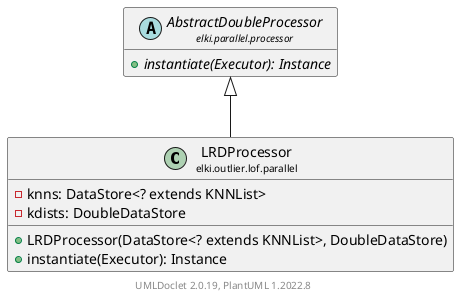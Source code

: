 @startuml
    remove .*\.(Instance|Par|Parameterizer|Factory)$
    set namespaceSeparator none
    hide empty fields
    hide empty methods

    class "<size:14>LRDProcessor\n<size:10>elki.outlier.lof.parallel" as elki.outlier.lof.parallel.LRDProcessor [[LRDProcessor.html]] {
        -knns: DataStore<? extends KNNList>
        -kdists: DoubleDataStore
        +LRDProcessor(DataStore<? extends KNNList>, DoubleDataStore)
        +instantiate(Executor): Instance
    }

    abstract class "<size:14>AbstractDoubleProcessor\n<size:10>elki.parallel.processor" as elki.parallel.processor.AbstractDoubleProcessor [[../../../parallel/processor/AbstractDoubleProcessor.html]] {
        {abstract} +instantiate(Executor): Instance
    }
    class "<size:14>LRDProcessor.Instance\n<size:10>elki.outlier.lof.parallel" as elki.outlier.lof.parallel.LRDProcessor.Instance [[LRDProcessor.Instance.html]]

    elki.parallel.processor.AbstractDoubleProcessor <|-- elki.outlier.lof.parallel.LRDProcessor
    elki.outlier.lof.parallel.LRDProcessor +-- elki.outlier.lof.parallel.LRDProcessor.Instance

    center footer UMLDoclet 2.0.19, PlantUML 1.2022.8
@enduml
